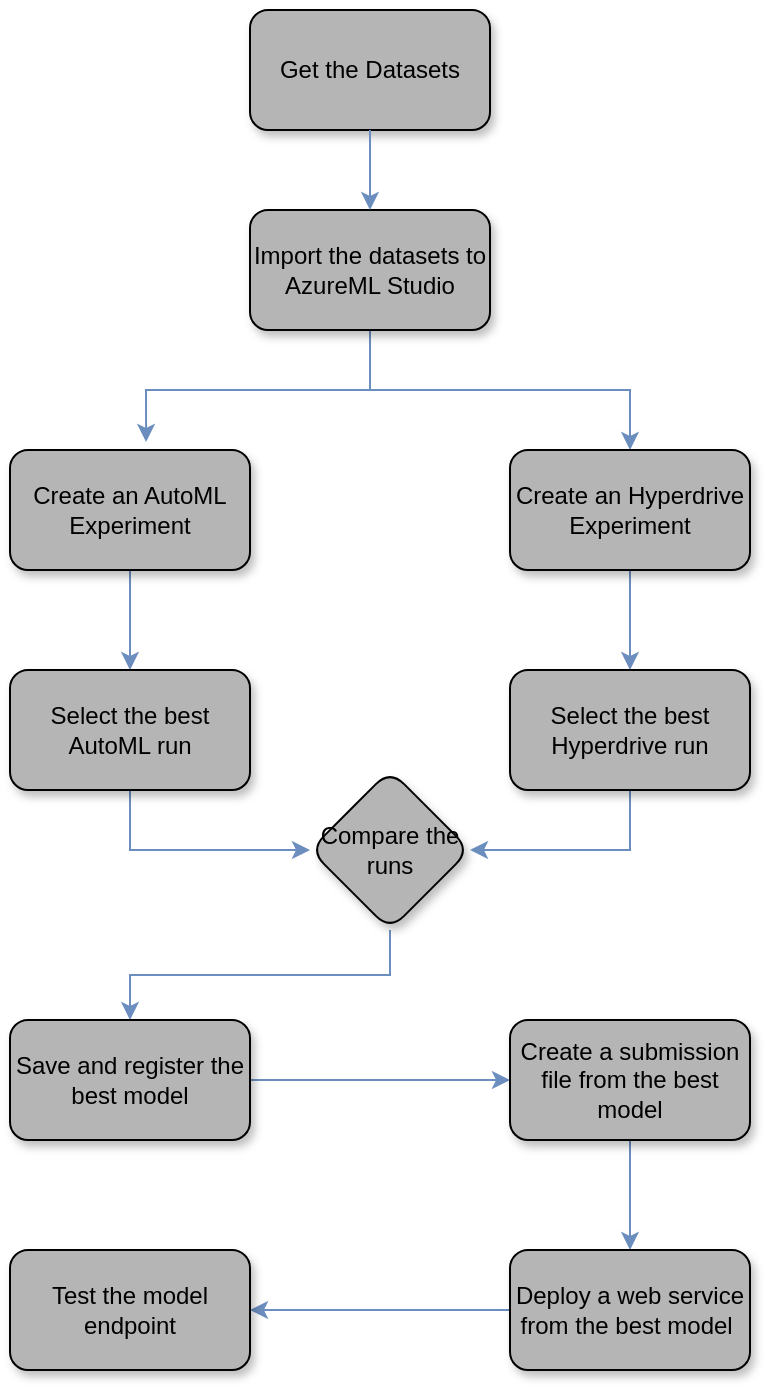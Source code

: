 <mxfile version="13.6.9" type="device"><diagram id="WsROFqvo5wzUQMNk-6pS" name="Page-1"><mxGraphModel dx="1422" dy="705" grid="1" gridSize="10" guides="1" tooltips="1" connect="1" arrows="1" fold="1" page="1" pageScale="1" pageWidth="827" pageHeight="1169" math="0" shadow="0"><root><mxCell id="0"/><mxCell id="1" parent="0"/><mxCell id="zEY8wMKAQaaBoweYohZT-1" value="Get the Datasets" style="rounded=1;whiteSpace=wrap;html=1;shadow=1;fillColor=#B5B5B5;" vertex="1" parent="1"><mxGeometry x="294" y="20" width="120" height="60" as="geometry"/></mxCell><mxCell id="zEY8wMKAQaaBoweYohZT-10" style="edgeStyle=orthogonalEdgeStyle;rounded=0;orthogonalLoop=1;jettySize=auto;html=1;exitX=0.5;exitY=1;exitDx=0;exitDy=0;entryX=0.567;entryY=-0.067;entryDx=0;entryDy=0;entryPerimeter=0;fillColor=#dae8fc;strokeColor=#6c8ebf;" edge="1" parent="1" source="zEY8wMKAQaaBoweYohZT-2" target="zEY8wMKAQaaBoweYohZT-4"><mxGeometry relative="1" as="geometry"/></mxCell><mxCell id="zEY8wMKAQaaBoweYohZT-11" style="edgeStyle=orthogonalEdgeStyle;rounded=0;orthogonalLoop=1;jettySize=auto;html=1;exitX=0.5;exitY=1;exitDx=0;exitDy=0;entryX=0.5;entryY=0;entryDx=0;entryDy=0;fillColor=#dae8fc;strokeColor=#6c8ebf;" edge="1" parent="1" source="zEY8wMKAQaaBoweYohZT-2" target="zEY8wMKAQaaBoweYohZT-5"><mxGeometry relative="1" as="geometry"/></mxCell><mxCell id="zEY8wMKAQaaBoweYohZT-2" value="Import the datasets to AzureML Studio" style="rounded=1;whiteSpace=wrap;html=1;shadow=1;fillColor=#B5B5B5;" vertex="1" parent="1"><mxGeometry x="294" y="120" width="120" height="60" as="geometry"/></mxCell><mxCell id="zEY8wMKAQaaBoweYohZT-3" value="" style="endArrow=classic;html=1;exitX=0.5;exitY=1;exitDx=0;exitDy=0;entryX=0.5;entryY=0;entryDx=0;entryDy=0;fillColor=#dae8fc;strokeColor=#6c8ebf;" edge="1" parent="1" source="zEY8wMKAQaaBoweYohZT-1" target="zEY8wMKAQaaBoweYohZT-2"><mxGeometry width="50" height="50" relative="1" as="geometry"><mxPoint x="-230" y="420" as="sourcePoint"/><mxPoint x="-180" y="370" as="targetPoint"/></mxGeometry></mxCell><mxCell id="zEY8wMKAQaaBoweYohZT-12" style="edgeStyle=orthogonalEdgeStyle;rounded=0;orthogonalLoop=1;jettySize=auto;html=1;exitX=0.5;exitY=1;exitDx=0;exitDy=0;entryX=0.5;entryY=0;entryDx=0;entryDy=0;fillColor=#dae8fc;strokeColor=#6c8ebf;" edge="1" parent="1" source="zEY8wMKAQaaBoweYohZT-4" target="zEY8wMKAQaaBoweYohZT-8"><mxGeometry relative="1" as="geometry"/></mxCell><mxCell id="zEY8wMKAQaaBoweYohZT-4" value="Create an AutoML Experiment" style="rounded=1;whiteSpace=wrap;html=1;shadow=1;fillColor=#B5B5B5;" vertex="1" parent="1"><mxGeometry x="174" y="240" width="120" height="60" as="geometry"/></mxCell><mxCell id="zEY8wMKAQaaBoweYohZT-13" style="edgeStyle=orthogonalEdgeStyle;rounded=0;orthogonalLoop=1;jettySize=auto;html=1;exitX=0.5;exitY=1;exitDx=0;exitDy=0;entryX=0.5;entryY=0;entryDx=0;entryDy=0;fillColor=#dae8fc;strokeColor=#6c8ebf;" edge="1" parent="1" source="zEY8wMKAQaaBoweYohZT-5" target="zEY8wMKAQaaBoweYohZT-9"><mxGeometry relative="1" as="geometry"/></mxCell><mxCell id="zEY8wMKAQaaBoweYohZT-5" value="Create an Hyperdrive Experiment" style="rounded=1;whiteSpace=wrap;html=1;shadow=1;fillColor=#B5B5B5;" vertex="1" parent="1"><mxGeometry x="424" y="240" width="120" height="60" as="geometry"/></mxCell><mxCell id="zEY8wMKAQaaBoweYohZT-20" style="edgeStyle=orthogonalEdgeStyle;rounded=0;orthogonalLoop=1;jettySize=auto;html=1;exitX=0.5;exitY=1;exitDx=0;exitDy=0;entryX=0.5;entryY=0;entryDx=0;entryDy=0;fillColor=#dae8fc;strokeColor=#6c8ebf;" edge="1" parent="1" source="zEY8wMKAQaaBoweYohZT-7" target="zEY8wMKAQaaBoweYohZT-16"><mxGeometry relative="1" as="geometry"/></mxCell><mxCell id="zEY8wMKAQaaBoweYohZT-7" value="Compare the runs" style="rhombus;whiteSpace=wrap;html=1;rounded=1;shadow=1;fillColor=#B5B5B5;" vertex="1" parent="1"><mxGeometry x="324" y="400" width="80" height="80" as="geometry"/></mxCell><mxCell id="zEY8wMKAQaaBoweYohZT-15" style="edgeStyle=orthogonalEdgeStyle;rounded=0;orthogonalLoop=1;jettySize=auto;html=1;exitX=0.5;exitY=1;exitDx=0;exitDy=0;entryX=0;entryY=0.5;entryDx=0;entryDy=0;fillColor=#dae8fc;strokeColor=#6c8ebf;" edge="1" parent="1" source="zEY8wMKAQaaBoweYohZT-8" target="zEY8wMKAQaaBoweYohZT-7"><mxGeometry relative="1" as="geometry"/></mxCell><mxCell id="zEY8wMKAQaaBoweYohZT-8" value="Select the best AutoML run" style="rounded=1;whiteSpace=wrap;html=1;shadow=1;fillColor=#B5B5B5;" vertex="1" parent="1"><mxGeometry x="174" y="350" width="120" height="60" as="geometry"/></mxCell><mxCell id="zEY8wMKAQaaBoweYohZT-14" style="edgeStyle=orthogonalEdgeStyle;rounded=0;orthogonalLoop=1;jettySize=auto;html=1;exitX=0.5;exitY=1;exitDx=0;exitDy=0;entryX=1;entryY=0.5;entryDx=0;entryDy=0;fillColor=#dae8fc;strokeColor=#6c8ebf;" edge="1" parent="1" source="zEY8wMKAQaaBoweYohZT-9" target="zEY8wMKAQaaBoweYohZT-7"><mxGeometry relative="1" as="geometry"/></mxCell><mxCell id="zEY8wMKAQaaBoweYohZT-9" value="Select the best Hyperdrive run" style="rounded=1;whiteSpace=wrap;html=1;shadow=1;fillColor=#B5B5B5;" vertex="1" parent="1"><mxGeometry x="424" y="350" width="120" height="60" as="geometry"/></mxCell><mxCell id="zEY8wMKAQaaBoweYohZT-24" style="edgeStyle=orthogonalEdgeStyle;rounded=0;orthogonalLoop=1;jettySize=auto;html=1;exitX=1;exitY=0.5;exitDx=0;exitDy=0;fillColor=#dae8fc;strokeColor=#6c8ebf;" edge="1" parent="1" source="zEY8wMKAQaaBoweYohZT-16" target="zEY8wMKAQaaBoweYohZT-17"><mxGeometry relative="1" as="geometry"/></mxCell><mxCell id="zEY8wMKAQaaBoweYohZT-16" value="Save and register the best model" style="rounded=1;whiteSpace=wrap;html=1;shadow=1;fillColor=#B5B5B5;" vertex="1" parent="1"><mxGeometry x="174" y="525" width="120" height="60" as="geometry"/></mxCell><mxCell id="zEY8wMKAQaaBoweYohZT-26" style="edgeStyle=orthogonalEdgeStyle;rounded=0;orthogonalLoop=1;jettySize=auto;html=1;exitX=0.5;exitY=1;exitDx=0;exitDy=0;entryX=0.5;entryY=0;entryDx=0;entryDy=0;fillColor=#dae8fc;strokeColor=#6c8ebf;" edge="1" parent="1" source="zEY8wMKAQaaBoweYohZT-17" target="zEY8wMKAQaaBoweYohZT-18"><mxGeometry relative="1" as="geometry"/></mxCell><mxCell id="zEY8wMKAQaaBoweYohZT-17" value="Create a submission file from the best model" style="rounded=1;whiteSpace=wrap;html=1;shadow=1;fillColor=#B5B5B5;" vertex="1" parent="1"><mxGeometry x="424" y="525" width="120" height="60" as="geometry"/></mxCell><mxCell id="zEY8wMKAQaaBoweYohZT-27" style="edgeStyle=orthogonalEdgeStyle;rounded=0;orthogonalLoop=1;jettySize=auto;html=1;exitX=0;exitY=0.5;exitDx=0;exitDy=0;entryX=1;entryY=0.5;entryDx=0;entryDy=0;fillColor=#dae8fc;strokeColor=#6c8ebf;" edge="1" parent="1" source="zEY8wMKAQaaBoweYohZT-18" target="zEY8wMKAQaaBoweYohZT-19"><mxGeometry relative="1" as="geometry"/></mxCell><mxCell id="zEY8wMKAQaaBoweYohZT-18" value="Deploy a web service from the best model&amp;nbsp;" style="rounded=1;whiteSpace=wrap;html=1;shadow=1;fillColor=#B5B5B5;" vertex="1" parent="1"><mxGeometry x="424" y="640" width="120" height="60" as="geometry"/></mxCell><mxCell id="zEY8wMKAQaaBoweYohZT-19" value="Test the model endpoint" style="rounded=1;whiteSpace=wrap;html=1;shadow=1;fillColor=#B5B5B5;" vertex="1" parent="1"><mxGeometry x="174" y="640" width="120" height="60" as="geometry"/></mxCell></root></mxGraphModel></diagram></mxfile>